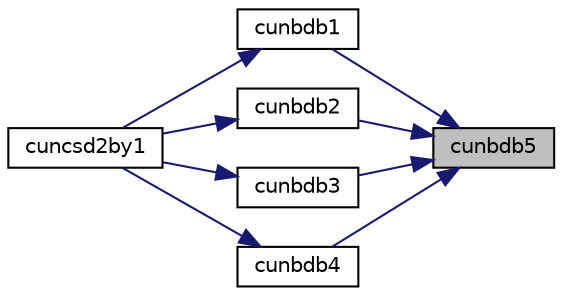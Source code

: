 digraph "cunbdb5"
{
 // LATEX_PDF_SIZE
  edge [fontname="Helvetica",fontsize="10",labelfontname="Helvetica",labelfontsize="10"];
  node [fontname="Helvetica",fontsize="10",shape=record];
  rankdir="RL";
  Node1 [label="cunbdb5",height=0.2,width=0.4,color="black", fillcolor="grey75", style="filled", fontcolor="black",tooltip="CUNBDB5"];
  Node1 -> Node2 [dir="back",color="midnightblue",fontsize="10",style="solid",fontname="Helvetica"];
  Node2 [label="cunbdb1",height=0.2,width=0.4,color="black", fillcolor="white", style="filled",URL="$cunbdb1_8f.html#afc17e240b4d77b89b8418bba48d7b1e0",tooltip="CUNBDB1"];
  Node2 -> Node3 [dir="back",color="midnightblue",fontsize="10",style="solid",fontname="Helvetica"];
  Node3 [label="cuncsd2by1",height=0.2,width=0.4,color="black", fillcolor="white", style="filled",URL="$cuncsd2by1_8f.html#ad246767c55158661b5f34d5721e15a8f",tooltip="CUNCSD2BY1"];
  Node1 -> Node4 [dir="back",color="midnightblue",fontsize="10",style="solid",fontname="Helvetica"];
  Node4 [label="cunbdb2",height=0.2,width=0.4,color="black", fillcolor="white", style="filled",URL="$cunbdb2_8f.html#a027ccf6f2b90d71f28d01a42263bd3b5",tooltip="CUNBDB2"];
  Node4 -> Node3 [dir="back",color="midnightblue",fontsize="10",style="solid",fontname="Helvetica"];
  Node1 -> Node5 [dir="back",color="midnightblue",fontsize="10",style="solid",fontname="Helvetica"];
  Node5 [label="cunbdb3",height=0.2,width=0.4,color="black", fillcolor="white", style="filled",URL="$cunbdb3_8f.html#afb92ef1b967473e94d70a5fd200ee934",tooltip="CUNBDB3"];
  Node5 -> Node3 [dir="back",color="midnightblue",fontsize="10",style="solid",fontname="Helvetica"];
  Node1 -> Node6 [dir="back",color="midnightblue",fontsize="10",style="solid",fontname="Helvetica"];
  Node6 [label="cunbdb4",height=0.2,width=0.4,color="black", fillcolor="white", style="filled",URL="$cunbdb4_8f.html#a98514d51140f885632f277a31acbe636",tooltip="CUNBDB4"];
  Node6 -> Node3 [dir="back",color="midnightblue",fontsize="10",style="solid",fontname="Helvetica"];
}
